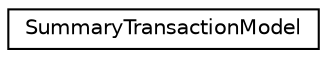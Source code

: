 digraph "Graphical Class Hierarchy"
{
 // LATEX_PDF_SIZE
  edge [fontname="Helvetica",fontsize="10",labelfontname="Helvetica",labelfontsize="10"];
  node [fontname="Helvetica",fontsize="10",shape=record];
  rankdir="LR";
  Node0 [label="SummaryTransactionModel",height=0.2,width=0.4,color="black", fillcolor="white", style="filled",URL="$classSummaryTransactionModel.html",tooltip=" "];
}

